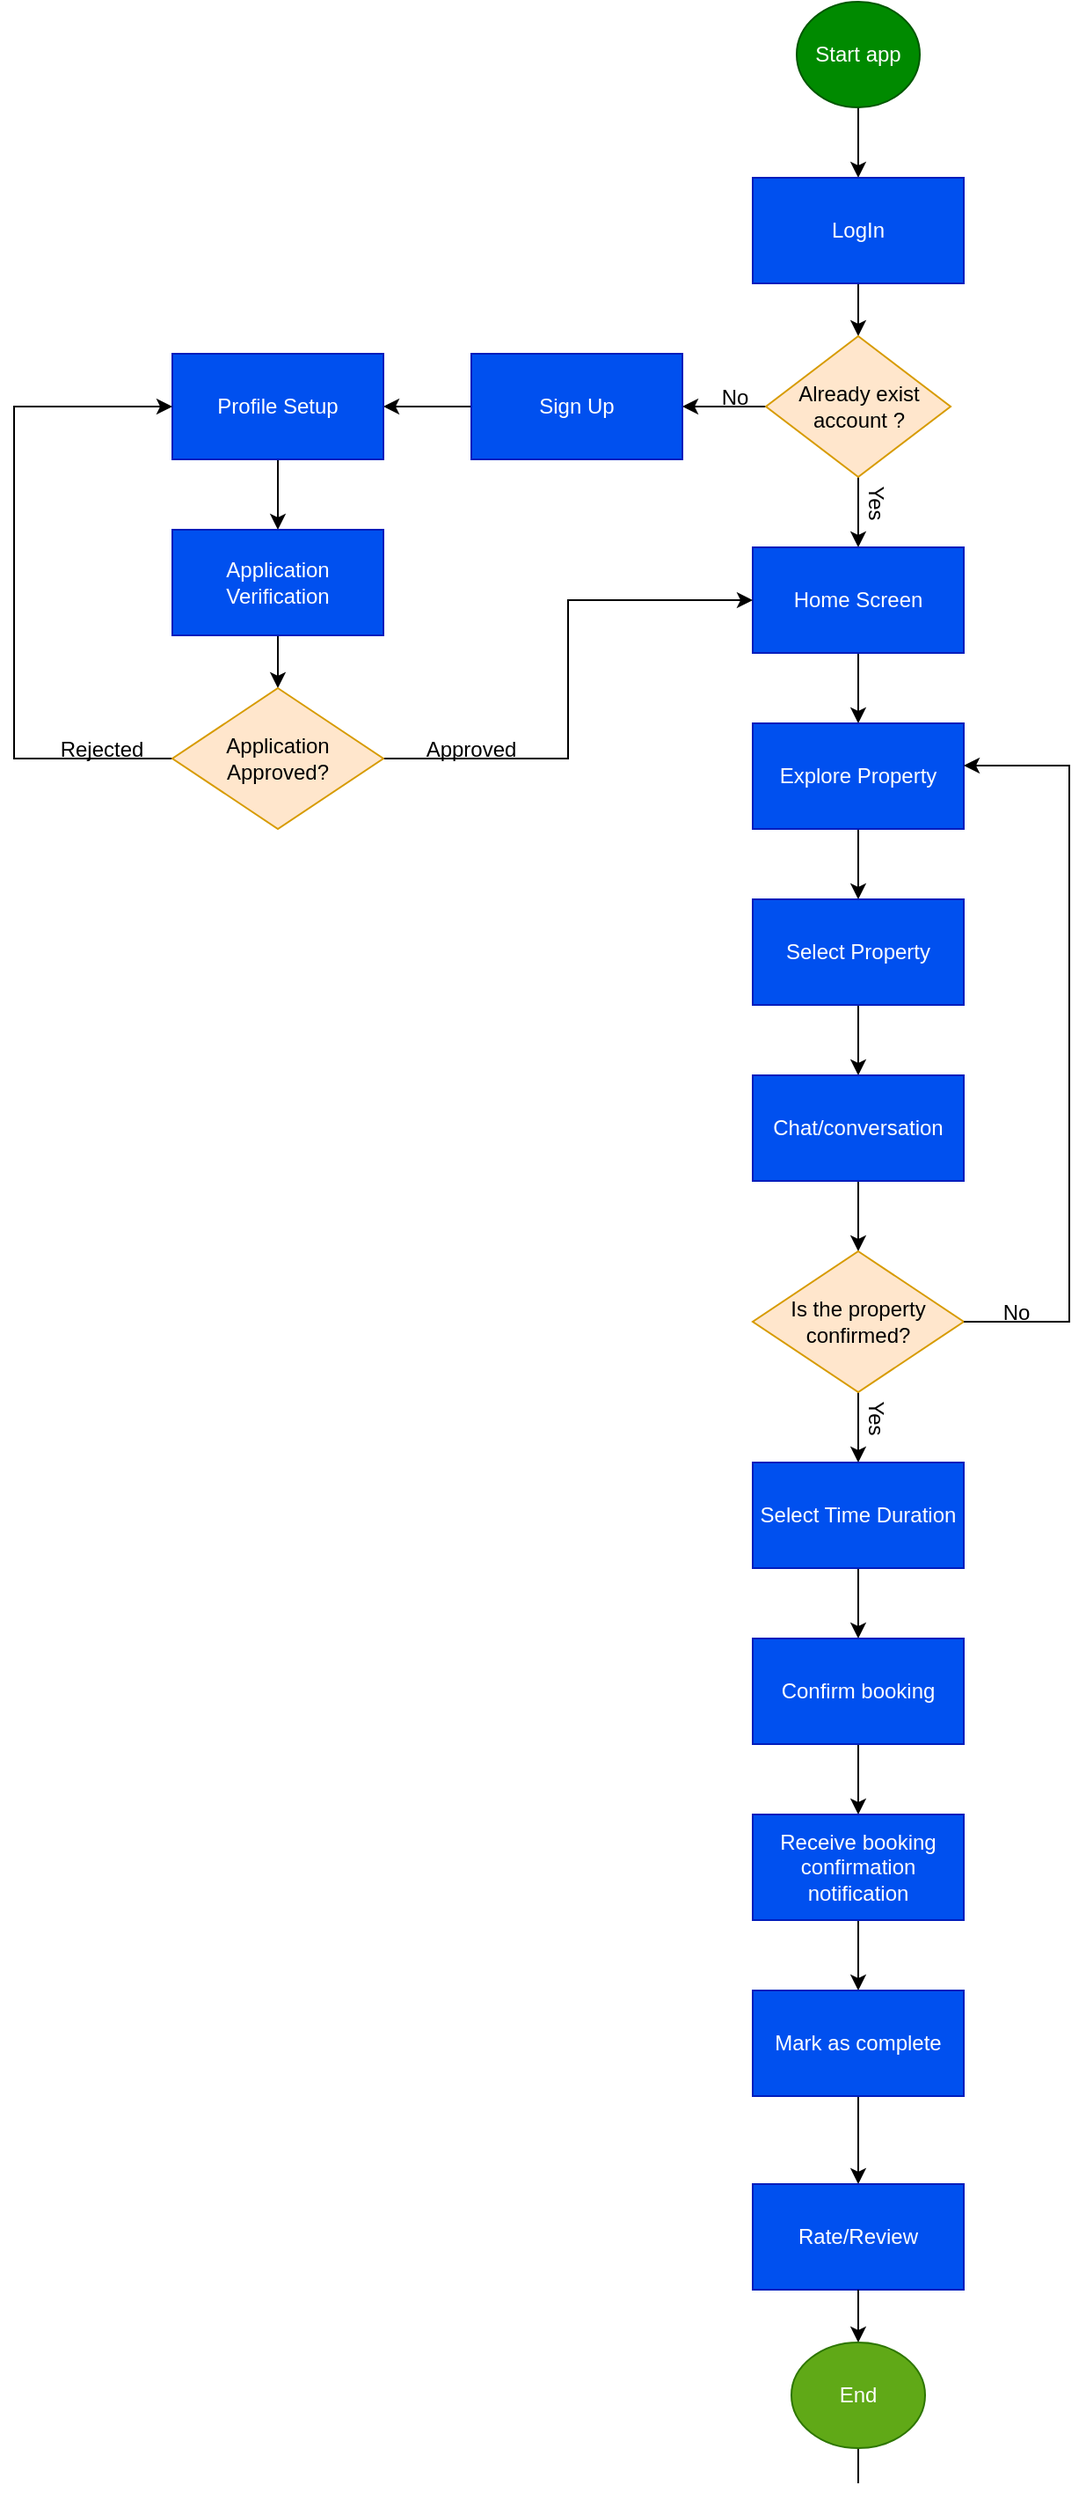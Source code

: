 <mxfile version="26.0.16">
  <diagram name="Exchange Property" id="gCmPUOXGhQcxKehQVGMK">
    <mxGraphModel dx="1434" dy="731" grid="1" gridSize="10" guides="1" tooltips="1" connect="1" arrows="1" fold="1" page="1" pageScale="1" pageWidth="850" pageHeight="1400" math="0" shadow="0">
      <root>
        <mxCell id="0" />
        <mxCell id="1" parent="0" />
        <mxCell id="9nDD6oZFU34gLlzTbC-f-3" value="" style="edgeStyle=orthogonalEdgeStyle;rounded=0;orthogonalLoop=1;jettySize=auto;html=1;" edge="1" parent="1" source="9nDD6oZFU34gLlzTbC-f-1" target="9nDD6oZFU34gLlzTbC-f-2">
          <mxGeometry relative="1" as="geometry" />
        </mxCell>
        <mxCell id="9nDD6oZFU34gLlzTbC-f-1" value="Start app" style="ellipse;whiteSpace=wrap;html=1;fillColor=#008a00;fontColor=#ffffff;strokeColor=#005700;" vertex="1" parent="1">
          <mxGeometry x="525" y="10" width="70" height="60" as="geometry" />
        </mxCell>
        <mxCell id="9nDD6oZFU34gLlzTbC-f-5" style="edgeStyle=orthogonalEdgeStyle;rounded=0;orthogonalLoop=1;jettySize=auto;html=1;exitX=0.5;exitY=1;exitDx=0;exitDy=0;entryX=0.5;entryY=0;entryDx=0;entryDy=0;" edge="1" parent="1" source="9nDD6oZFU34gLlzTbC-f-2" target="9nDD6oZFU34gLlzTbC-f-4">
          <mxGeometry relative="1" as="geometry" />
        </mxCell>
        <mxCell id="9nDD6oZFU34gLlzTbC-f-2" value="LogIn" style="whiteSpace=wrap;html=1;fillColor=#0050ef;fontColor=#ffffff;strokeColor=#001DBC;" vertex="1" parent="1">
          <mxGeometry x="500" y="110" width="120" height="60" as="geometry" />
        </mxCell>
        <mxCell id="9nDD6oZFU34gLlzTbC-f-7" value="" style="edgeStyle=orthogonalEdgeStyle;rounded=0;orthogonalLoop=1;jettySize=auto;html=1;" edge="1" parent="1" source="9nDD6oZFU34gLlzTbC-f-4" target="9nDD6oZFU34gLlzTbC-f-6">
          <mxGeometry relative="1" as="geometry" />
        </mxCell>
        <mxCell id="9nDD6oZFU34gLlzTbC-f-9" value="" style="edgeStyle=orthogonalEdgeStyle;rounded=0;orthogonalLoop=1;jettySize=auto;html=1;" edge="1" parent="1" source="9nDD6oZFU34gLlzTbC-f-4" target="9nDD6oZFU34gLlzTbC-f-8">
          <mxGeometry relative="1" as="geometry" />
        </mxCell>
        <mxCell id="9nDD6oZFU34gLlzTbC-f-4" value="Already exist account ?" style="rhombus;whiteSpace=wrap;html=1;fillColor=#ffe6cc;strokeColor=#d79b00;" vertex="1" parent="1">
          <mxGeometry x="507.5" y="200" width="105" height="80" as="geometry" />
        </mxCell>
        <mxCell id="9nDD6oZFU34gLlzTbC-f-21" value="" style="edgeStyle=orthogonalEdgeStyle;rounded=0;orthogonalLoop=1;jettySize=auto;html=1;" edge="1" parent="1" source="9nDD6oZFU34gLlzTbC-f-6" target="9nDD6oZFU34gLlzTbC-f-20">
          <mxGeometry relative="1" as="geometry" />
        </mxCell>
        <mxCell id="9nDD6oZFU34gLlzTbC-f-6" value="Home Screen" style="whiteSpace=wrap;html=1;fillColor=#0050ef;fontColor=#ffffff;strokeColor=#001DBC;" vertex="1" parent="1">
          <mxGeometry x="500" y="320" width="120" height="60" as="geometry" />
        </mxCell>
        <mxCell id="9nDD6oZFU34gLlzTbC-f-11" value="" style="edgeStyle=orthogonalEdgeStyle;rounded=0;orthogonalLoop=1;jettySize=auto;html=1;" edge="1" parent="1" source="9nDD6oZFU34gLlzTbC-f-8" target="9nDD6oZFU34gLlzTbC-f-10">
          <mxGeometry relative="1" as="geometry" />
        </mxCell>
        <mxCell id="9nDD6oZFU34gLlzTbC-f-8" value="Sign Up" style="whiteSpace=wrap;html=1;fillColor=#0050ef;fontColor=#ffffff;strokeColor=#001DBC;" vertex="1" parent="1">
          <mxGeometry x="340" y="210" width="120" height="60" as="geometry" />
        </mxCell>
        <mxCell id="9nDD6oZFU34gLlzTbC-f-13" value="" style="edgeStyle=orthogonalEdgeStyle;rounded=0;orthogonalLoop=1;jettySize=auto;html=1;" edge="1" parent="1" source="9nDD6oZFU34gLlzTbC-f-10" target="9nDD6oZFU34gLlzTbC-f-12">
          <mxGeometry relative="1" as="geometry" />
        </mxCell>
        <mxCell id="9nDD6oZFU34gLlzTbC-f-10" value="Profile Setup" style="whiteSpace=wrap;html=1;fillColor=#0050ef;fontColor=#ffffff;strokeColor=#001DBC;" vertex="1" parent="1">
          <mxGeometry x="170" y="210" width="120" height="60" as="geometry" />
        </mxCell>
        <mxCell id="9nDD6oZFU34gLlzTbC-f-15" value="" style="edgeStyle=orthogonalEdgeStyle;rounded=0;orthogonalLoop=1;jettySize=auto;html=1;" edge="1" parent="1" source="9nDD6oZFU34gLlzTbC-f-12" target="9nDD6oZFU34gLlzTbC-f-14">
          <mxGeometry relative="1" as="geometry" />
        </mxCell>
        <mxCell id="9nDD6oZFU34gLlzTbC-f-12" value="Application Verification" style="whiteSpace=wrap;html=1;fillColor=#0050ef;fontColor=#ffffff;strokeColor=#001DBC;" vertex="1" parent="1">
          <mxGeometry x="170" y="310" width="120" height="60" as="geometry" />
        </mxCell>
        <mxCell id="9nDD6oZFU34gLlzTbC-f-16" style="edgeStyle=orthogonalEdgeStyle;rounded=0;orthogonalLoop=1;jettySize=auto;html=1;exitX=1;exitY=0.5;exitDx=0;exitDy=0;entryX=0;entryY=0.5;entryDx=0;entryDy=0;" edge="1" parent="1" source="9nDD6oZFU34gLlzTbC-f-14" target="9nDD6oZFU34gLlzTbC-f-6">
          <mxGeometry relative="1" as="geometry" />
        </mxCell>
        <mxCell id="9nDD6oZFU34gLlzTbC-f-19" style="edgeStyle=orthogonalEdgeStyle;rounded=0;orthogonalLoop=1;jettySize=auto;html=1;exitX=0;exitY=0.5;exitDx=0;exitDy=0;entryX=0;entryY=0.5;entryDx=0;entryDy=0;" edge="1" parent="1" source="9nDD6oZFU34gLlzTbC-f-14" target="9nDD6oZFU34gLlzTbC-f-10">
          <mxGeometry relative="1" as="geometry">
            <Array as="points">
              <mxPoint x="80" y="440" />
              <mxPoint x="80" y="240" />
            </Array>
          </mxGeometry>
        </mxCell>
        <mxCell id="9nDD6oZFU34gLlzTbC-f-14" value="Application Approved?" style="rhombus;whiteSpace=wrap;html=1;fillColor=#ffe6cc;strokeColor=#d79b00;" vertex="1" parent="1">
          <mxGeometry x="170" y="400" width="120" height="80" as="geometry" />
        </mxCell>
        <mxCell id="9nDD6oZFU34gLlzTbC-f-23" value="" style="edgeStyle=orthogonalEdgeStyle;rounded=0;orthogonalLoop=1;jettySize=auto;html=1;" edge="1" parent="1" source="9nDD6oZFU34gLlzTbC-f-20" target="9nDD6oZFU34gLlzTbC-f-22">
          <mxGeometry relative="1" as="geometry" />
        </mxCell>
        <mxCell id="9nDD6oZFU34gLlzTbC-f-20" value="Explore Property" style="whiteSpace=wrap;html=1;fillColor=#0050ef;fontColor=#ffffff;strokeColor=#001DBC;" vertex="1" parent="1">
          <mxGeometry x="500" y="420" width="120" height="60" as="geometry" />
        </mxCell>
        <mxCell id="9nDD6oZFU34gLlzTbC-f-25" value="" style="edgeStyle=orthogonalEdgeStyle;rounded=0;orthogonalLoop=1;jettySize=auto;html=1;" edge="1" parent="1" source="9nDD6oZFU34gLlzTbC-f-22" target="9nDD6oZFU34gLlzTbC-f-24">
          <mxGeometry relative="1" as="geometry" />
        </mxCell>
        <mxCell id="9nDD6oZFU34gLlzTbC-f-22" value="Select Property" style="whiteSpace=wrap;html=1;fillColor=#0050ef;fontColor=#ffffff;strokeColor=#001DBC;" vertex="1" parent="1">
          <mxGeometry x="500" y="520" width="120" height="60" as="geometry" />
        </mxCell>
        <mxCell id="9nDD6oZFU34gLlzTbC-f-27" value="" style="edgeStyle=orthogonalEdgeStyle;rounded=0;orthogonalLoop=1;jettySize=auto;html=1;" edge="1" parent="1" source="9nDD6oZFU34gLlzTbC-f-24" target="9nDD6oZFU34gLlzTbC-f-26">
          <mxGeometry relative="1" as="geometry" />
        </mxCell>
        <mxCell id="9nDD6oZFU34gLlzTbC-f-24" value="Chat/conversation" style="whiteSpace=wrap;html=1;fillColor=#0050ef;fontColor=#ffffff;strokeColor=#001DBC;" vertex="1" parent="1">
          <mxGeometry x="500" y="620" width="120" height="60" as="geometry" />
        </mxCell>
        <mxCell id="9nDD6oZFU34gLlzTbC-f-30" value="" style="edgeStyle=orthogonalEdgeStyle;rounded=0;orthogonalLoop=1;jettySize=auto;html=1;" edge="1" parent="1" source="9nDD6oZFU34gLlzTbC-f-26" target="9nDD6oZFU34gLlzTbC-f-29">
          <mxGeometry relative="1" as="geometry" />
        </mxCell>
        <mxCell id="9nDD6oZFU34gLlzTbC-f-26" value="" style="rhombus;whiteSpace=wrap;html=1;fillColor=#ffe6cc;strokeColor=#d79b00;" vertex="1" parent="1">
          <mxGeometry x="500" y="720" width="120" height="80" as="geometry" />
        </mxCell>
        <mxCell id="9nDD6oZFU34gLlzTbC-f-28" value="Is the property confirmed?" style="text;html=1;align=center;verticalAlign=middle;whiteSpace=wrap;rounded=0;" vertex="1" parent="1">
          <mxGeometry x="520" y="745" width="80" height="30" as="geometry" />
        </mxCell>
        <mxCell id="9nDD6oZFU34gLlzTbC-f-32" value="" style="edgeStyle=orthogonalEdgeStyle;rounded=0;orthogonalLoop=1;jettySize=auto;html=1;" edge="1" parent="1" source="9nDD6oZFU34gLlzTbC-f-29" target="9nDD6oZFU34gLlzTbC-f-31">
          <mxGeometry relative="1" as="geometry" />
        </mxCell>
        <mxCell id="9nDD6oZFU34gLlzTbC-f-29" value="Select Time Duration" style="whiteSpace=wrap;html=1;fillColor=#0050ef;fontColor=#ffffff;strokeColor=#001DBC;" vertex="1" parent="1">
          <mxGeometry x="500" y="840" width="120" height="60" as="geometry" />
        </mxCell>
        <mxCell id="9nDD6oZFU34gLlzTbC-f-34" value="" style="edgeStyle=orthogonalEdgeStyle;rounded=0;orthogonalLoop=1;jettySize=auto;html=1;" edge="1" parent="1" source="9nDD6oZFU34gLlzTbC-f-31" target="9nDD6oZFU34gLlzTbC-f-33">
          <mxGeometry relative="1" as="geometry" />
        </mxCell>
        <mxCell id="9nDD6oZFU34gLlzTbC-f-31" value="Confirm booking" style="whiteSpace=wrap;html=1;fillColor=#0050ef;fontColor=#ffffff;strokeColor=#001DBC;" vertex="1" parent="1">
          <mxGeometry x="500" y="940" width="120" height="60" as="geometry" />
        </mxCell>
        <mxCell id="9nDD6oZFU34gLlzTbC-f-37" value="" style="edgeStyle=orthogonalEdgeStyle;rounded=0;orthogonalLoop=1;jettySize=auto;html=1;" edge="1" parent="1" source="9nDD6oZFU34gLlzTbC-f-33" target="9nDD6oZFU34gLlzTbC-f-36">
          <mxGeometry relative="1" as="geometry" />
        </mxCell>
        <mxCell id="9nDD6oZFU34gLlzTbC-f-33" value="Receive booking confirmation notification" style="whiteSpace=wrap;html=1;fillColor=#0050ef;fontColor=#ffffff;strokeColor=#001DBC;" vertex="1" parent="1">
          <mxGeometry x="500" y="1040" width="120" height="60" as="geometry" />
        </mxCell>
        <mxCell id="9nDD6oZFU34gLlzTbC-f-35" style="edgeStyle=orthogonalEdgeStyle;rounded=0;orthogonalLoop=1;jettySize=auto;html=1;exitX=1;exitY=0.5;exitDx=0;exitDy=0;entryX=1;entryY=0.4;entryDx=0;entryDy=0;entryPerimeter=0;" edge="1" parent="1" source="9nDD6oZFU34gLlzTbC-f-26" target="9nDD6oZFU34gLlzTbC-f-20">
          <mxGeometry relative="1" as="geometry">
            <Array as="points">
              <mxPoint x="680" y="760" />
              <mxPoint x="680" y="444" />
            </Array>
          </mxGeometry>
        </mxCell>
        <mxCell id="9nDD6oZFU34gLlzTbC-f-39" value="" style="edgeStyle=orthogonalEdgeStyle;rounded=0;orthogonalLoop=1;jettySize=auto;html=1;" edge="1" parent="1" source="9nDD6oZFU34gLlzTbC-f-36" target="9nDD6oZFU34gLlzTbC-f-38">
          <mxGeometry relative="1" as="geometry" />
        </mxCell>
        <mxCell id="9nDD6oZFU34gLlzTbC-f-36" value="Mark as complete" style="whiteSpace=wrap;html=1;fillColor=#0050ef;fontColor=#ffffff;strokeColor=#001DBC;" vertex="1" parent="1">
          <mxGeometry x="500" y="1140" width="120" height="60" as="geometry" />
        </mxCell>
        <mxCell id="9nDD6oZFU34gLlzTbC-f-41" value="" style="edgeStyle=orthogonalEdgeStyle;rounded=0;orthogonalLoop=1;jettySize=auto;html=1;" edge="1" parent="1" source="9nDD6oZFU34gLlzTbC-f-42">
          <mxGeometry relative="1" as="geometry">
            <mxPoint x="560" y="1380" as="targetPoint" />
          </mxGeometry>
        </mxCell>
        <mxCell id="9nDD6oZFU34gLlzTbC-f-38" value="Rate/Review" style="whiteSpace=wrap;html=1;fillColor=#0050ef;fontColor=#ffffff;strokeColor=#001DBC;" vertex="1" parent="1">
          <mxGeometry x="500" y="1250" width="120" height="60" as="geometry" />
        </mxCell>
        <mxCell id="9nDD6oZFU34gLlzTbC-f-43" value="Yes" style="text;html=1;align=center;verticalAlign=middle;whiteSpace=wrap;rounded=0;rotation=90;" vertex="1" parent="1">
          <mxGeometry x="540" y="280" width="60" height="30" as="geometry" />
        </mxCell>
        <mxCell id="9nDD6oZFU34gLlzTbC-f-44" value="No" style="text;html=1;align=center;verticalAlign=middle;whiteSpace=wrap;rounded=0;" vertex="1" parent="1">
          <mxGeometry x="460" y="220" width="60" height="30" as="geometry" />
        </mxCell>
        <mxCell id="9nDD6oZFU34gLlzTbC-f-46" value="Approved" style="text;html=1;align=center;verticalAlign=middle;whiteSpace=wrap;rounded=0;" vertex="1" parent="1">
          <mxGeometry x="310" y="420" width="60" height="30" as="geometry" />
        </mxCell>
        <mxCell id="9nDD6oZFU34gLlzTbC-f-47" value="Rejected" style="text;html=1;align=center;verticalAlign=middle;whiteSpace=wrap;rounded=0;" vertex="1" parent="1">
          <mxGeometry x="100" y="420" width="60" height="30" as="geometry" />
        </mxCell>
        <mxCell id="9nDD6oZFU34gLlzTbC-f-48" value="No" style="text;html=1;align=center;verticalAlign=middle;whiteSpace=wrap;rounded=0;" vertex="1" parent="1">
          <mxGeometry x="620" y="740" width="60" height="30" as="geometry" />
        </mxCell>
        <mxCell id="9nDD6oZFU34gLlzTbC-f-49" value="Yes" style="text;html=1;align=center;verticalAlign=middle;whiteSpace=wrap;rounded=0;rotation=90;" vertex="1" parent="1">
          <mxGeometry x="540" y="800" width="60" height="30" as="geometry" />
        </mxCell>
        <mxCell id="9nDD6oZFU34gLlzTbC-f-50" value="" style="edgeStyle=orthogonalEdgeStyle;rounded=0;orthogonalLoop=1;jettySize=auto;html=1;" edge="1" parent="1" source="9nDD6oZFU34gLlzTbC-f-38" target="9nDD6oZFU34gLlzTbC-f-42">
          <mxGeometry relative="1" as="geometry">
            <mxPoint x="560" y="1310" as="sourcePoint" />
            <mxPoint x="560" y="1380" as="targetPoint" />
          </mxGeometry>
        </mxCell>
        <mxCell id="9nDD6oZFU34gLlzTbC-f-42" value="End" style="ellipse;whiteSpace=wrap;html=1;fillColor=#60a917;fontColor=#ffffff;strokeColor=#2D7600;" vertex="1" parent="1">
          <mxGeometry x="522" y="1340" width="76" height="60" as="geometry" />
        </mxCell>
      </root>
    </mxGraphModel>
  </diagram>
</mxfile>
